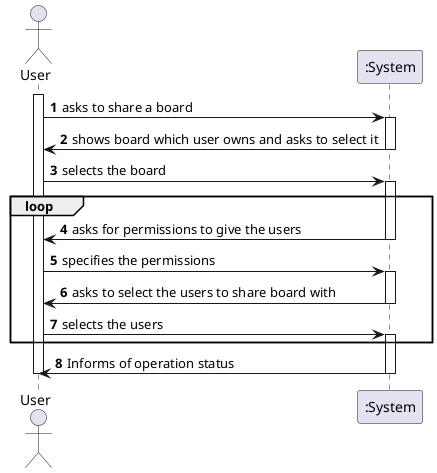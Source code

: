 @startuml
'https://plantuml.com/sequence-diagram

autonumber

actor User

activate User

User -> ":System": asks to share a board

activate ":System"
":System" -> User:shows board which user owns and asks to select it
deactivate ":System"

User -> ":System": selects the board
loop
activate ":System"

":System" -> User: asks for permissions to give the users

deactivate ":System"

User -> ":System": specifies the permissions

activate ":System"

":System" -> User: asks to select the users to share board with

deactivate ":System"

User -> ":System": selects the users

activate ":System"

end loop


":System" -> User: Informs of operation status
deactivate ":System"

deactivate User

@enduml